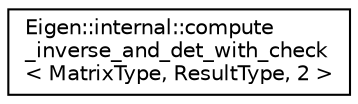 digraph "Graphical Class Hierarchy"
{
  edge [fontname="Helvetica",fontsize="10",labelfontname="Helvetica",labelfontsize="10"];
  node [fontname="Helvetica",fontsize="10",shape=record];
  rankdir="LR";
  Node1 [label="Eigen::internal::compute\l_inverse_and_det_with_check\l\< MatrixType, ResultType, 2 \>",height=0.2,width=0.4,color="black", fillcolor="white", style="filled",URL="$struct_eigen_1_1internal_1_1compute__inverse__and__det__with__check_3_01_matrix_type_00_01_result_type_00_012_01_4.html"];
}
